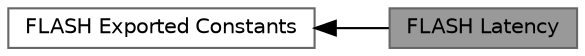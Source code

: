 digraph "FLASH Latency"
{
 // LATEX_PDF_SIZE
  bgcolor="transparent";
  edge [fontname=Helvetica,fontsize=10,labelfontname=Helvetica,labelfontsize=10];
  node [fontname=Helvetica,fontsize=10,shape=box,height=0.2,width=0.4];
  rankdir=LR;
  Node2 [id="Node000002",label="FLASH Exported Constants",height=0.2,width=0.4,color="grey40", fillcolor="white", style="filled",URL="$group___f_l_a_s_h___exported___constants.html",tooltip=" "];
  Node1 [id="Node000001",label="FLASH Latency",height=0.2,width=0.4,color="gray40", fillcolor="grey60", style="filled", fontcolor="black",tooltip=" "];
  Node2->Node1 [shape=plaintext, dir="back", style="solid"];
}

